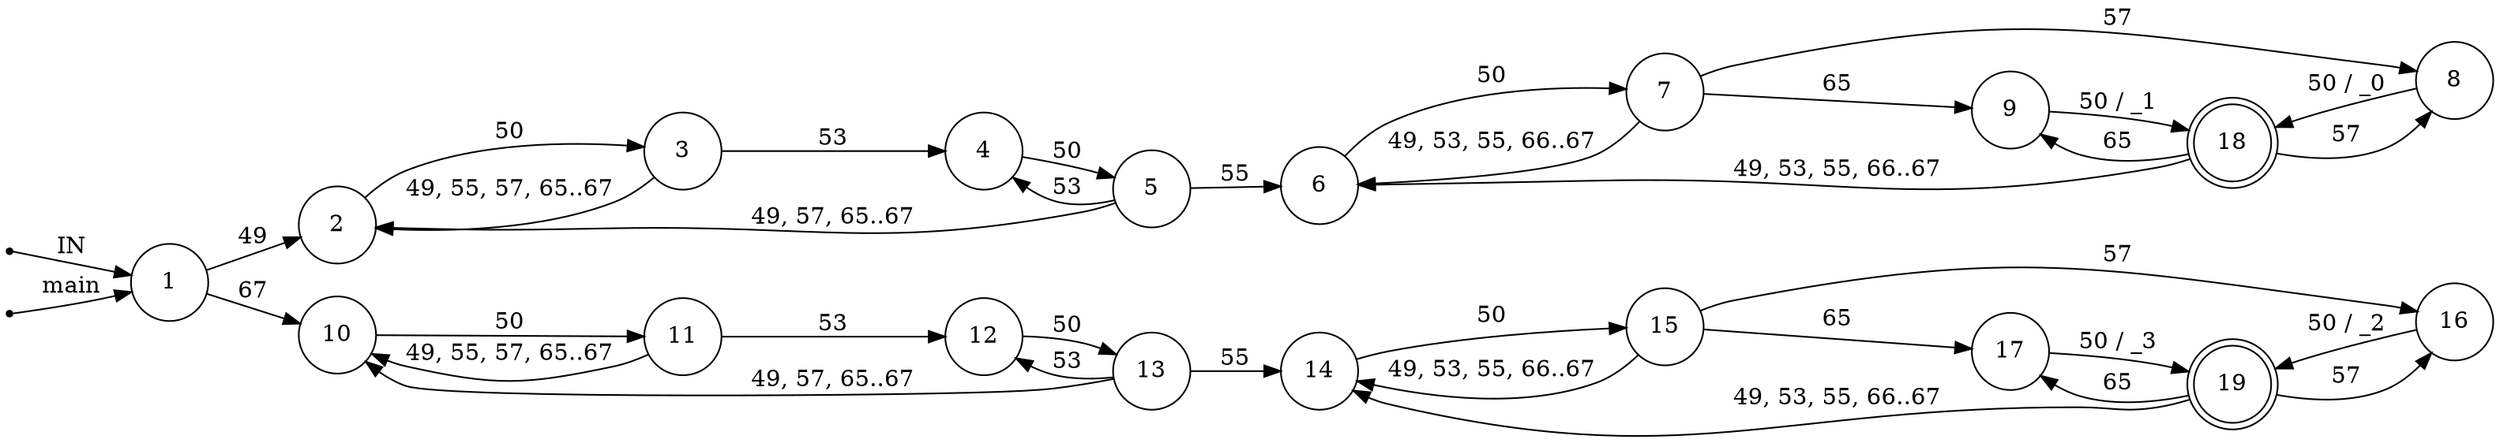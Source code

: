 digraph pyretic {
	rankdir=LR;
	node [ shape = point ];
	ENTRY;
	en_1;
	node [ shape = circle, height = 0.2 ];
	node [ fixedsize = true, height = 0.65, shape = doublecircle ];
	18;
	19;
	node [ shape = circle ];
	1 -> 2 [ label = "49" ];
	1 -> 10 [ label = "67" ];
	2 -> 3 [ label = "50" ];
	3 -> 2 [ label = "49, 55, 57, 65..67" ];
	3 -> 4 [ label = "53" ];
	4 -> 5 [ label = "50" ];
	5 -> 2 [ label = "49, 57, 65..67" ];
	5 -> 4 [ label = "53" ];
	5 -> 6 [ label = "55" ];
	6 -> 7 [ label = "50" ];
	7 -> 6 [ label = "49, 53, 55, 66..67" ];
	7 -> 8 [ label = "57" ];
	7 -> 9 [ label = "65" ];
	8 -> 18 [ label = "50 / _0" ];
	9 -> 18 [ label = "50 / _1" ];
	10 -> 11 [ label = "50" ];
	11 -> 10 [ label = "49, 55, 57, 65..67" ];
	11 -> 12 [ label = "53" ];
	12 -> 13 [ label = "50" ];
	13 -> 10 [ label = "49, 57, 65..67" ];
	13 -> 12 [ label = "53" ];
	13 -> 14 [ label = "55" ];
	14 -> 15 [ label = "50" ];
	15 -> 14 [ label = "49, 53, 55, 66..67" ];
	15 -> 16 [ label = "57" ];
	15 -> 17 [ label = "65" ];
	16 -> 19 [ label = "50 / _2" ];
	17 -> 19 [ label = "50 / _3" ];
	18 -> 6 [ label = "49, 53, 55, 66..67" ];
	18 -> 8 [ label = "57" ];
	18 -> 9 [ label = "65" ];
	19 -> 14 [ label = "49, 53, 55, 66..67" ];
	19 -> 16 [ label = "57" ];
	19 -> 17 [ label = "65" ];
	ENTRY -> 1 [ label = "IN" ];
	en_1 -> 1 [ label = "main" ];
}

